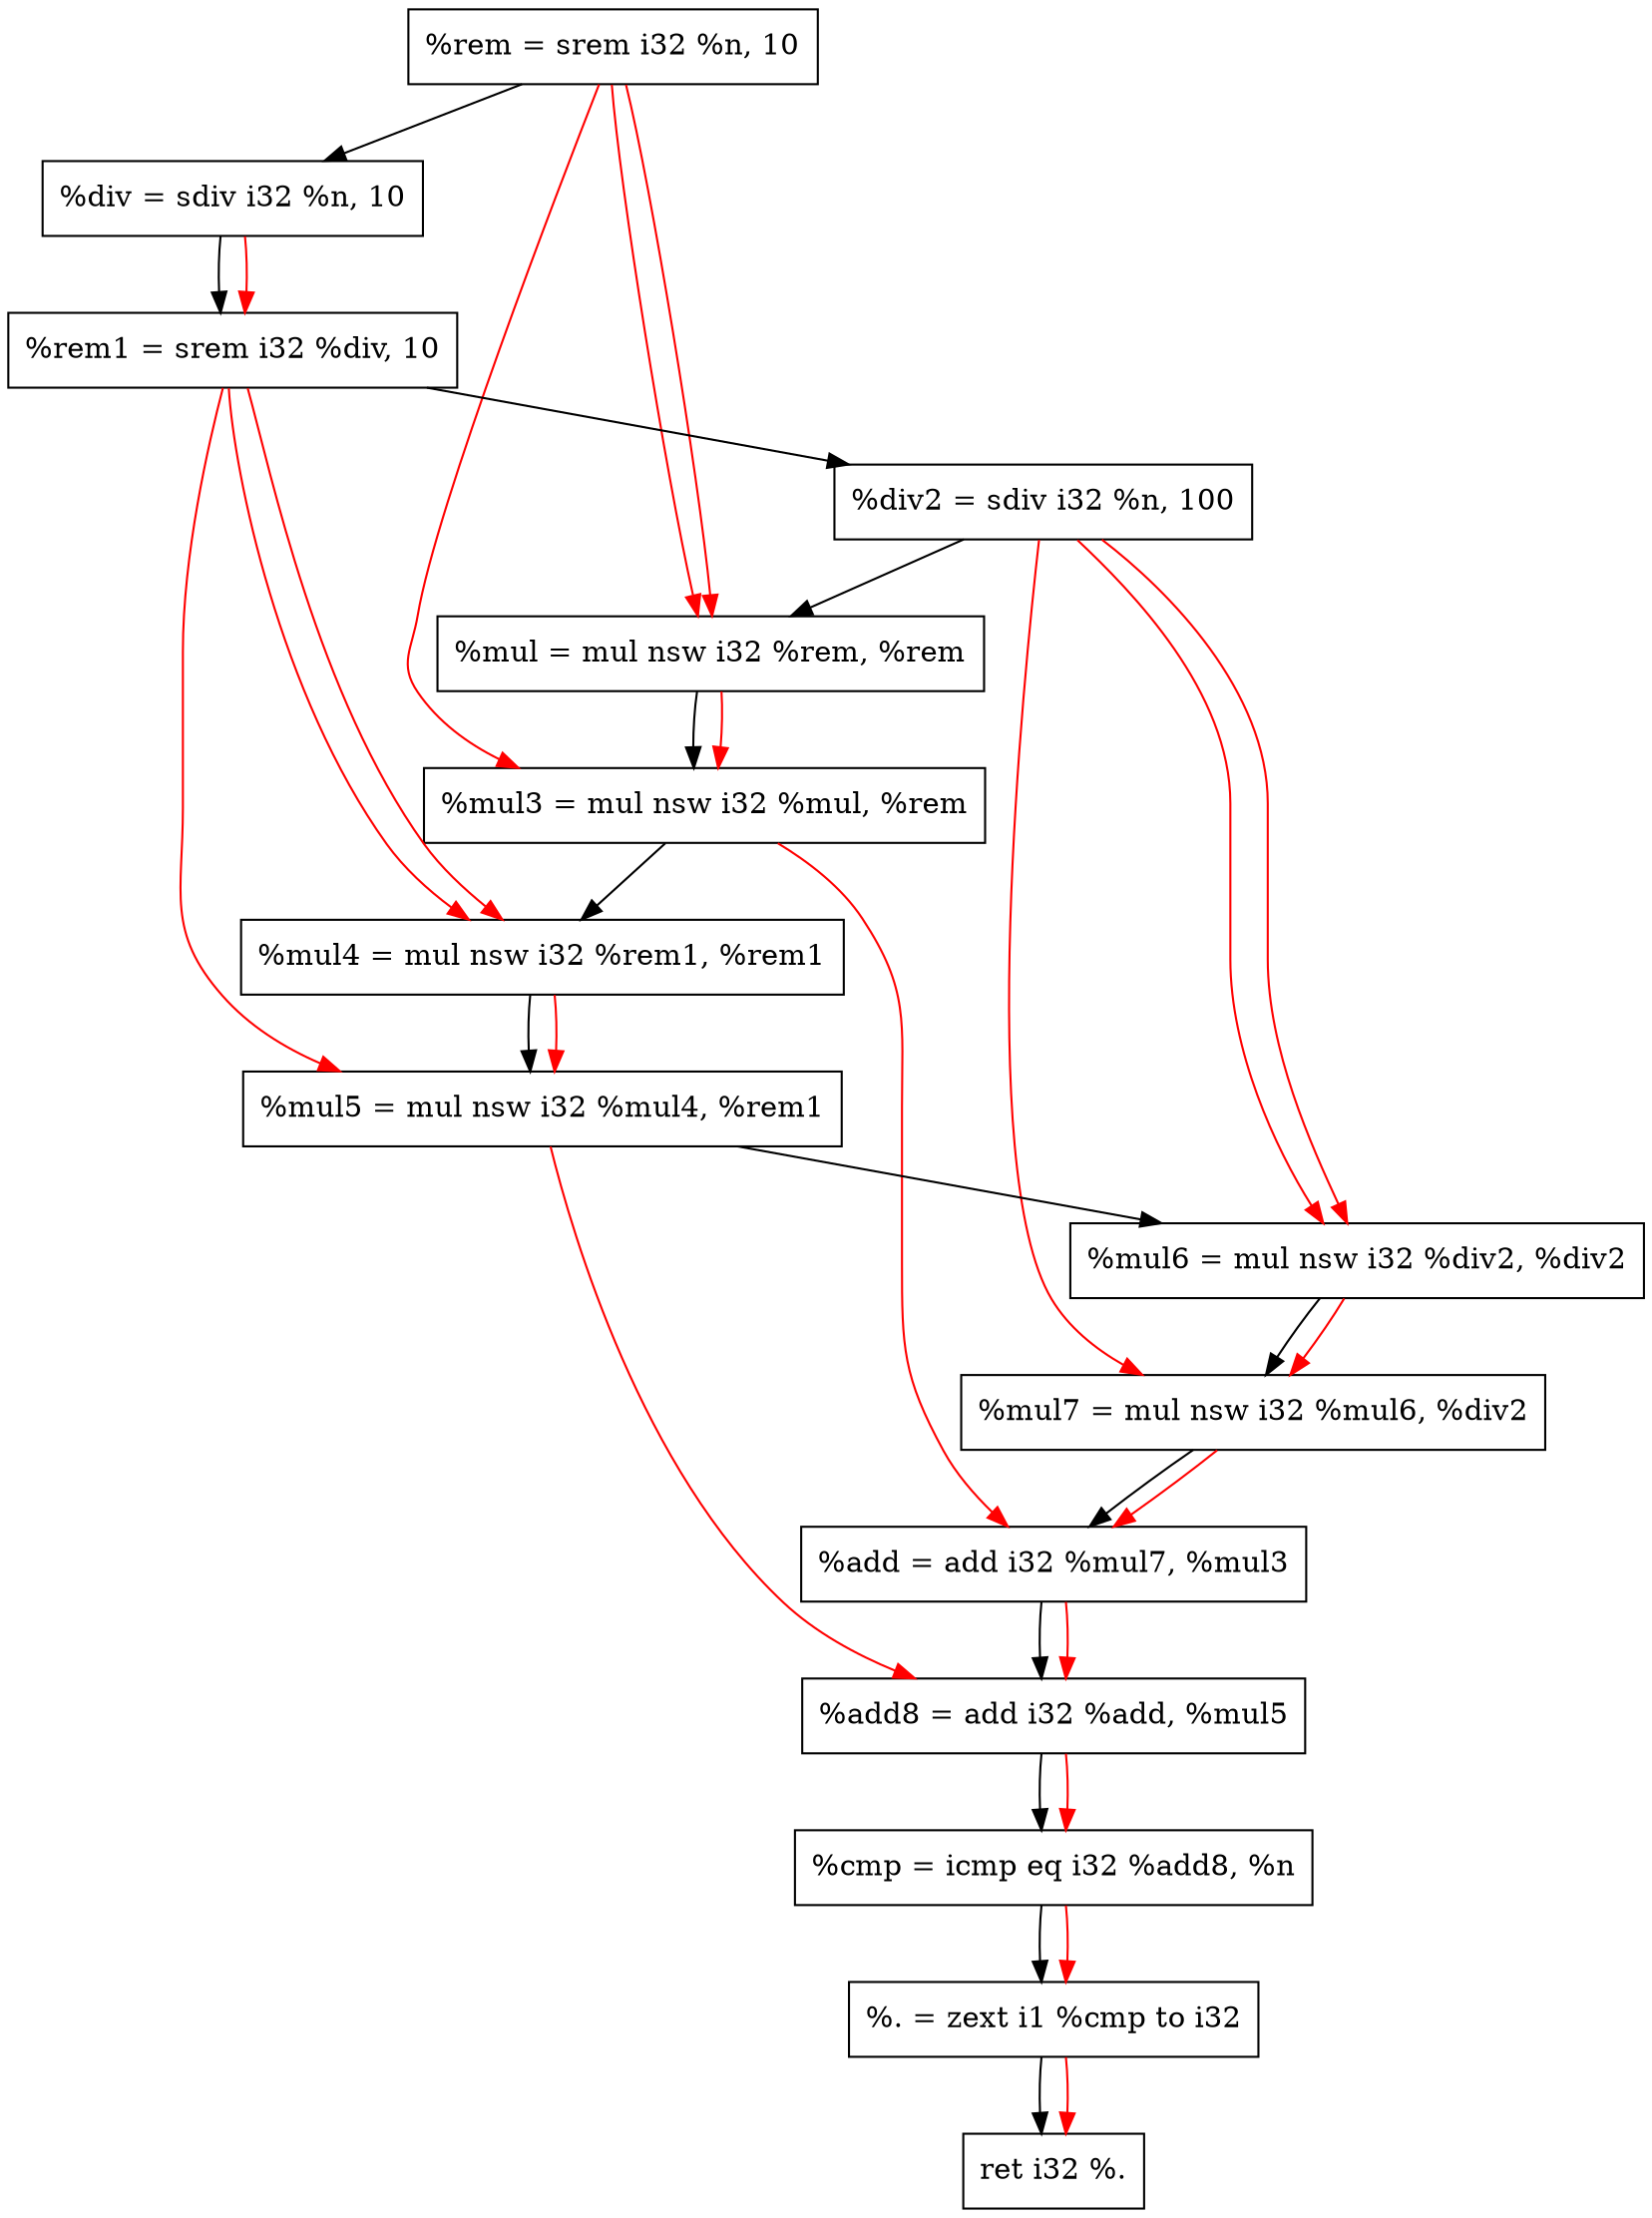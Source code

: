 digraph "CDFG for'func' function" {
	Node0x561df96d2830[shape=record, label="  %rem = srem i32 %n, 10"];
	Node0x561df96d28a0[shape=record, label="  %div = sdiv i32 %n, 10"];
	Node0x561df96d2930[shape=record, label="  %rem1 = srem i32 %div, 10"];
	Node0x561df96d29f0[shape=record, label="  %div2 = sdiv i32 %n, 100"];
	Node0x561df96d2a80[shape=record, label="  %mul = mul nsw i32 %rem, %rem"];
	Node0x561df96d2b10[shape=record, label="  %mul3 = mul nsw i32 %mul, %rem"];
	Node0x561df96d2ba0[shape=record, label="  %mul4 = mul nsw i32 %rem1, %rem1"];
	Node0x561df96d2c30[shape=record, label="  %mul5 = mul nsw i32 %mul4, %rem1"];
	Node0x561df96d2cc0[shape=record, label="  %mul6 = mul nsw i32 %div2, %div2"];
	Node0x561df96d2d50[shape=record, label="  %mul7 = mul nsw i32 %mul6, %div2"];
	Node0x561df96d2de0[shape=record, label="  %add = add i32 %mul7, %mul3"];
	Node0x561df96d3010[shape=record, label="  %add8 = add i32 %add, %mul5"];
	Node0x561df96d30a0[shape=record, label="  %cmp = icmp eq i32 %add8, %n"];
	Node0x561df96d2178[shape=record, label="  %. = zext i1 %cmp to i32"];
	Node0x561df96d3138[shape=record, label="  ret i32 %."];
	Node0x561df96d2830 -> Node0x561df96d28a0
	Node0x561df96d28a0 -> Node0x561df96d2930
	Node0x561df96d2930 -> Node0x561df96d29f0
	Node0x561df96d29f0 -> Node0x561df96d2a80
	Node0x561df96d2a80 -> Node0x561df96d2b10
	Node0x561df96d2b10 -> Node0x561df96d2ba0
	Node0x561df96d2ba0 -> Node0x561df96d2c30
	Node0x561df96d2c30 -> Node0x561df96d2cc0
	Node0x561df96d2cc0 -> Node0x561df96d2d50
	Node0x561df96d2d50 -> Node0x561df96d2de0
	Node0x561df96d2de0 -> Node0x561df96d3010
	Node0x561df96d3010 -> Node0x561df96d30a0
	Node0x561df96d30a0 -> Node0x561df96d2178
	Node0x561df96d2178 -> Node0x561df96d3138
edge [color=red]
	Node0x561df96d28a0 -> Node0x561df96d2930
	Node0x561df96d2830 -> Node0x561df96d2a80
	Node0x561df96d2830 -> Node0x561df96d2a80
	Node0x561df96d2a80 -> Node0x561df96d2b10
	Node0x561df96d2830 -> Node0x561df96d2b10
	Node0x561df96d2930 -> Node0x561df96d2ba0
	Node0x561df96d2930 -> Node0x561df96d2ba0
	Node0x561df96d2ba0 -> Node0x561df96d2c30
	Node0x561df96d2930 -> Node0x561df96d2c30
	Node0x561df96d29f0 -> Node0x561df96d2cc0
	Node0x561df96d29f0 -> Node0x561df96d2cc0
	Node0x561df96d2cc0 -> Node0x561df96d2d50
	Node0x561df96d29f0 -> Node0x561df96d2d50
	Node0x561df96d2d50 -> Node0x561df96d2de0
	Node0x561df96d2b10 -> Node0x561df96d2de0
	Node0x561df96d2de0 -> Node0x561df96d3010
	Node0x561df96d2c30 -> Node0x561df96d3010
	Node0x561df96d3010 -> Node0x561df96d30a0
	Node0x561df96d30a0 -> Node0x561df96d2178
	Node0x561df96d2178 -> Node0x561df96d3138
}
